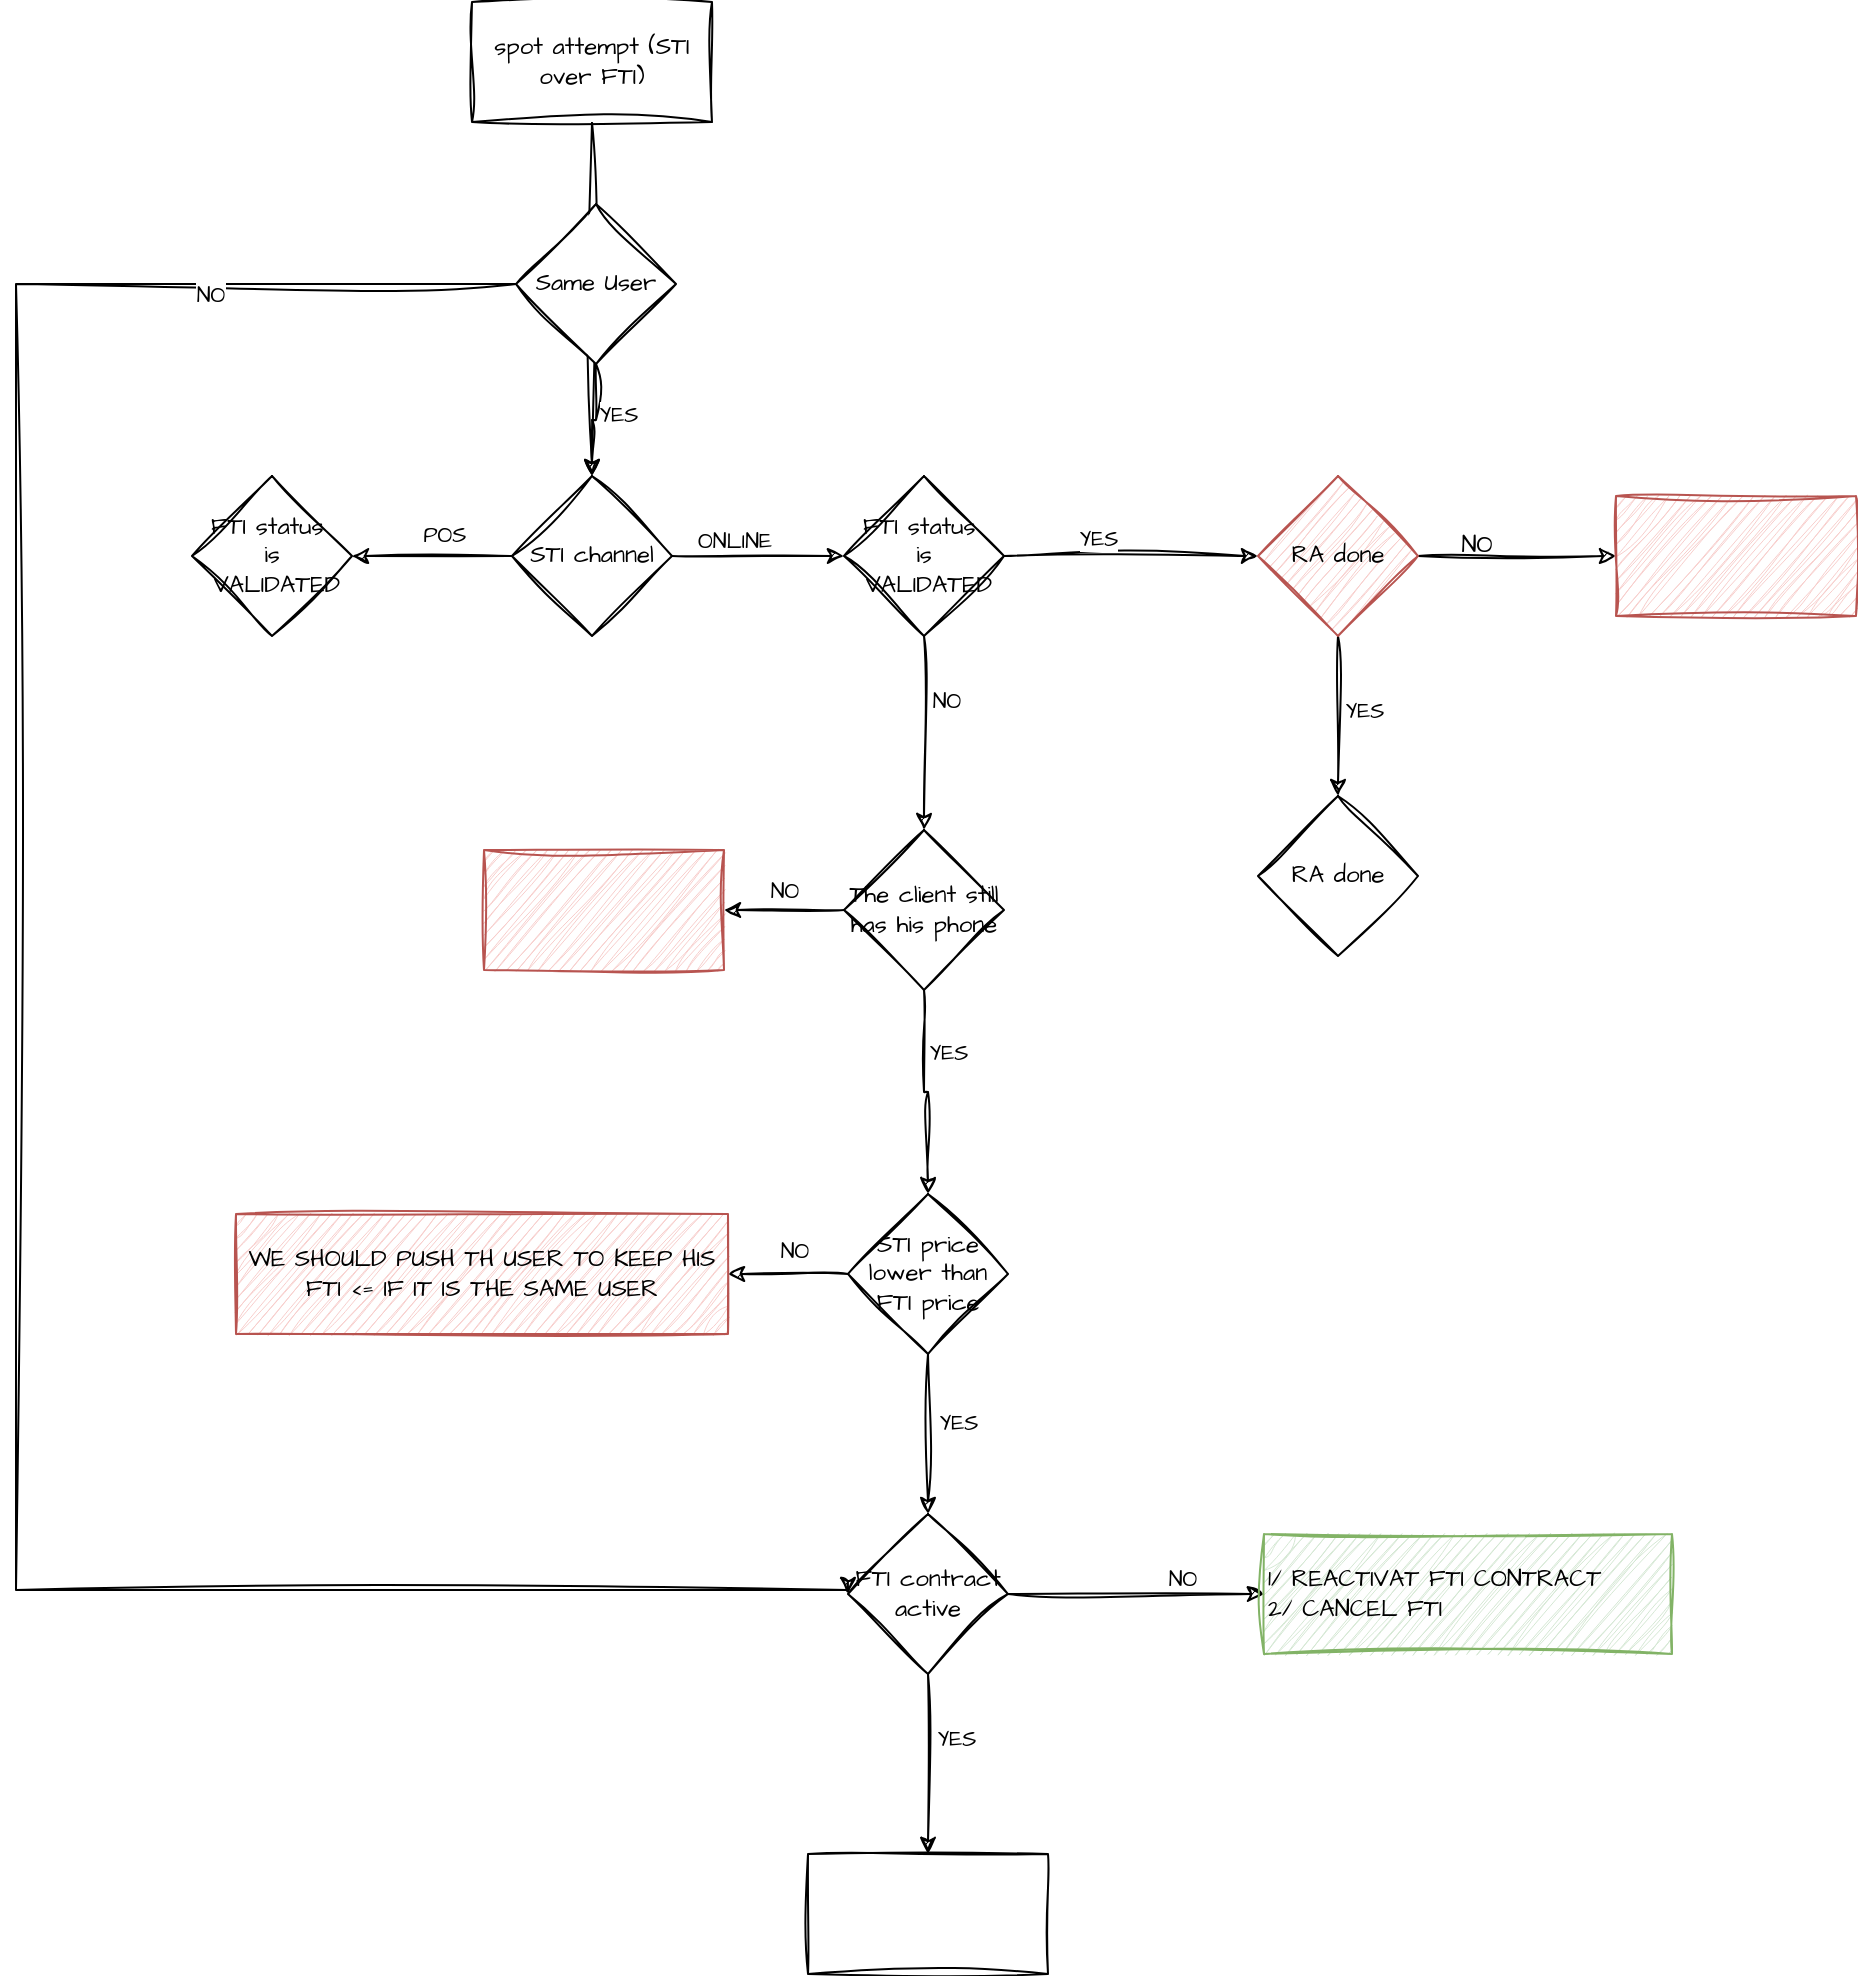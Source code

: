 <mxfile version="24.8.4">
  <diagram name="Page-1" id="BeZhBhm22tUuPhbJwiCz">
    <mxGraphModel dx="1402" dy="663" grid="0" gridSize="10" guides="1" tooltips="1" connect="1" arrows="1" fold="1" page="0" pageScale="1" pageWidth="827" pageHeight="1169" math="0" shadow="0">
      <root>
        <mxCell id="0" />
        <mxCell id="1" parent="0" />
        <mxCell id="caD48K6P7R1hyJkPbGRi-3" value="" style="edgeStyle=orthogonalEdgeStyle;rounded=0;sketch=1;hachureGap=4;jiggle=2;curveFitting=1;orthogonalLoop=1;jettySize=auto;html=1;fontFamily=Architects Daughter;fontSource=https%3A%2F%2Ffonts.googleapis.com%2Fcss%3Ffamily%3DArchitects%2BDaughter;" edge="1" parent="1" source="caD48K6P7R1hyJkPbGRi-1" target="caD48K6P7R1hyJkPbGRi-2">
          <mxGeometry relative="1" as="geometry" />
        </mxCell>
        <mxCell id="caD48K6P7R1hyJkPbGRi-1" value="spot attempt (STI over FTI)" style="rounded=0;whiteSpace=wrap;html=1;sketch=1;hachureGap=4;jiggle=2;curveFitting=1;fontFamily=Architects Daughter;fontSource=https%3A%2F%2Ffonts.googleapis.com%2Fcss%3Ffamily%3DArchitects%2BDaughter;" vertex="1" parent="1">
          <mxGeometry x="204" y="51" width="120" height="60" as="geometry" />
        </mxCell>
        <mxCell id="caD48K6P7R1hyJkPbGRi-5" value="" style="edgeStyle=orthogonalEdgeStyle;rounded=0;sketch=1;hachureGap=4;jiggle=2;curveFitting=1;orthogonalLoop=1;jettySize=auto;html=1;fontFamily=Architects Daughter;fontSource=https%3A%2F%2Ffonts.googleapis.com%2Fcss%3Ffamily%3DArchitects%2BDaughter;" edge="1" parent="1" source="caD48K6P7R1hyJkPbGRi-2" target="caD48K6P7R1hyJkPbGRi-4">
          <mxGeometry relative="1" as="geometry" />
        </mxCell>
        <mxCell id="caD48K6P7R1hyJkPbGRi-6" value="ONLINE" style="edgeLabel;html=1;align=center;verticalAlign=middle;resizable=0;points=[];sketch=1;hachureGap=4;jiggle=2;curveFitting=1;fontFamily=Architects Daughter;fontSource=https%3A%2F%2Ffonts.googleapis.com%2Fcss%3Ffamily%3DArchitects%2BDaughter;" vertex="1" connectable="0" parent="caD48K6P7R1hyJkPbGRi-5">
          <mxGeometry x="-0.23" y="3" relative="1" as="geometry">
            <mxPoint x="-2" y="-5" as="offset" />
          </mxGeometry>
        </mxCell>
        <mxCell id="caD48K6P7R1hyJkPbGRi-8" value="" style="edgeStyle=orthogonalEdgeStyle;rounded=0;sketch=1;hachureGap=4;jiggle=2;curveFitting=1;orthogonalLoop=1;jettySize=auto;html=1;fontFamily=Architects Daughter;fontSource=https%3A%2F%2Ffonts.googleapis.com%2Fcss%3Ffamily%3DArchitects%2BDaughter;" edge="1" parent="1" source="caD48K6P7R1hyJkPbGRi-2" target="caD48K6P7R1hyJkPbGRi-7">
          <mxGeometry relative="1" as="geometry" />
        </mxCell>
        <mxCell id="caD48K6P7R1hyJkPbGRi-9" value="POS" style="edgeLabel;html=1;align=center;verticalAlign=middle;resizable=0;points=[];sketch=1;hachureGap=4;jiggle=2;curveFitting=1;fontFamily=Architects Daughter;fontSource=https%3A%2F%2Ffonts.googleapis.com%2Fcss%3Ffamily%3DArchitects%2BDaughter;" vertex="1" connectable="0" parent="caD48K6P7R1hyJkPbGRi-8">
          <mxGeometry x="-0.245" y="2" relative="1" as="geometry">
            <mxPoint x="-4" y="-13" as="offset" />
          </mxGeometry>
        </mxCell>
        <mxCell id="caD48K6P7R1hyJkPbGRi-2" value="STI channel" style="rhombus;whiteSpace=wrap;html=1;fontFamily=Architects Daughter;rounded=0;sketch=1;hachureGap=4;jiggle=2;curveFitting=1;fontSource=https%3A%2F%2Ffonts.googleapis.com%2Fcss%3Ffamily%3DArchitects%2BDaughter;" vertex="1" parent="1">
          <mxGeometry x="224" y="288" width="80" height="80" as="geometry" />
        </mxCell>
        <mxCell id="caD48K6P7R1hyJkPbGRi-11" value="" style="edgeStyle=orthogonalEdgeStyle;rounded=0;sketch=1;hachureGap=4;jiggle=2;curveFitting=1;orthogonalLoop=1;jettySize=auto;html=1;fontFamily=Architects Daughter;fontSource=https%3A%2F%2Ffonts.googleapis.com%2Fcss%3Ffamily%3DArchitects%2BDaughter;entryX=0;entryY=0.5;entryDx=0;entryDy=0;" edge="1" parent="1" source="caD48K6P7R1hyJkPbGRi-4" target="caD48K6P7R1hyJkPbGRi-15">
          <mxGeometry relative="1" as="geometry">
            <mxPoint x="592" y="328" as="targetPoint" />
          </mxGeometry>
        </mxCell>
        <mxCell id="caD48K6P7R1hyJkPbGRi-12" value="YES" style="edgeLabel;html=1;align=center;verticalAlign=middle;resizable=0;points=[];sketch=1;hachureGap=4;jiggle=2;curveFitting=1;fontFamily=Architects Daughter;fontSource=https%3A%2F%2Ffonts.googleapis.com%2Fcss%3Ffamily%3DArchitects%2BDaughter;" vertex="1" connectable="0" parent="caD48K6P7R1hyJkPbGRi-11">
          <mxGeometry x="-0.269" y="3" relative="1" as="geometry">
            <mxPoint y="-6" as="offset" />
          </mxGeometry>
        </mxCell>
        <mxCell id="caD48K6P7R1hyJkPbGRi-14" value="" style="edgeStyle=orthogonalEdgeStyle;rounded=0;sketch=1;hachureGap=4;jiggle=2;curveFitting=1;orthogonalLoop=1;jettySize=auto;html=1;fontFamily=Architects Daughter;fontSource=https%3A%2F%2Ffonts.googleapis.com%2Fcss%3Ffamily%3DArchitects%2BDaughter;entryX=0.5;entryY=0;entryDx=0;entryDy=0;" edge="1" parent="1" source="caD48K6P7R1hyJkPbGRi-4" target="caD48K6P7R1hyJkPbGRi-23">
          <mxGeometry relative="1" as="geometry">
            <mxPoint x="430" y="456" as="targetPoint" />
          </mxGeometry>
        </mxCell>
        <mxCell id="caD48K6P7R1hyJkPbGRi-22" value="NO" style="edgeLabel;html=1;align=center;verticalAlign=middle;resizable=0;points=[];sketch=1;hachureGap=4;jiggle=2;curveFitting=1;fontFamily=Architects Daughter;fontSource=https%3A%2F%2Ffonts.googleapis.com%2Fcss%3Ffamily%3DArchitects%2BDaughter;" vertex="1" connectable="0" parent="caD48K6P7R1hyJkPbGRi-14">
          <mxGeometry x="-0.35" y="-1" relative="1" as="geometry">
            <mxPoint x="12" as="offset" />
          </mxGeometry>
        </mxCell>
        <mxCell id="caD48K6P7R1hyJkPbGRi-4" value="FTI status&amp;nbsp;&lt;br&gt;is&lt;br&gt;&amp;nbsp;VALIDATED" style="rhombus;whiteSpace=wrap;html=1;fontFamily=Architects Daughter;rounded=0;sketch=1;hachureGap=4;jiggle=2;curveFitting=1;fontSource=https%3A%2F%2Ffonts.googleapis.com%2Fcss%3Ffamily%3DArchitects%2BDaughter;" vertex="1" parent="1">
          <mxGeometry x="390" y="288" width="80" height="80" as="geometry" />
        </mxCell>
        <mxCell id="caD48K6P7R1hyJkPbGRi-7" value="FTI status&amp;nbsp;&lt;br&gt;is&lt;br&gt;&amp;nbsp;VALIDATED" style="rhombus;whiteSpace=wrap;html=1;fontFamily=Architects Daughter;rounded=0;sketch=1;hachureGap=4;jiggle=2;curveFitting=1;fontSource=https%3A%2F%2Ffonts.googleapis.com%2Fcss%3Ffamily%3DArchitects%2BDaughter;" vertex="1" parent="1">
          <mxGeometry x="64" y="288" width="80" height="80" as="geometry" />
        </mxCell>
        <mxCell id="caD48K6P7R1hyJkPbGRi-17" value="" style="edgeStyle=orthogonalEdgeStyle;rounded=0;sketch=1;hachureGap=4;jiggle=2;curveFitting=1;orthogonalLoop=1;jettySize=auto;html=1;fontFamily=Architects Daughter;fontSource=https%3A%2F%2Ffonts.googleapis.com%2Fcss%3Ffamily%3DArchitects%2BDaughter;" edge="1" parent="1" source="caD48K6P7R1hyJkPbGRi-15" target="caD48K6P7R1hyJkPbGRi-16">
          <mxGeometry relative="1" as="geometry" />
        </mxCell>
        <mxCell id="caD48K6P7R1hyJkPbGRi-20" value="" style="edgeStyle=orthogonalEdgeStyle;rounded=0;sketch=1;hachureGap=4;jiggle=2;curveFitting=1;orthogonalLoop=1;jettySize=auto;html=1;fontFamily=Architects Daughter;fontSource=https%3A%2F%2Ffonts.googleapis.com%2Fcss%3Ffamily%3DArchitects%2BDaughter;" edge="1" parent="1" source="caD48K6P7R1hyJkPbGRi-15" target="caD48K6P7R1hyJkPbGRi-19">
          <mxGeometry relative="1" as="geometry" />
        </mxCell>
        <mxCell id="caD48K6P7R1hyJkPbGRi-21" value="YES" style="edgeLabel;html=1;align=center;verticalAlign=middle;resizable=0;points=[];sketch=1;hachureGap=4;jiggle=2;curveFitting=1;fontFamily=Architects Daughter;fontSource=https%3A%2F%2Ffonts.googleapis.com%2Fcss%3Ffamily%3DArchitects%2BDaughter;" vertex="1" connectable="0" parent="caD48K6P7R1hyJkPbGRi-20">
          <mxGeometry x="-0.41" y="-1" relative="1" as="geometry">
            <mxPoint x="14" y="13" as="offset" />
          </mxGeometry>
        </mxCell>
        <mxCell id="caD48K6P7R1hyJkPbGRi-15" value="RA done" style="rhombus;whiteSpace=wrap;html=1;sketch=1;hachureGap=4;jiggle=2;curveFitting=1;fontFamily=Architects Daughter;fontSource=https%3A%2F%2Ffonts.googleapis.com%2Fcss%3Ffamily%3DArchitects%2BDaughter;fillColor=#f8cecc;strokeColor=#b85450;" vertex="1" parent="1">
          <mxGeometry x="597" y="288" width="80" height="80" as="geometry" />
        </mxCell>
        <mxCell id="caD48K6P7R1hyJkPbGRi-16" value="" style="whiteSpace=wrap;html=1;fontFamily=Architects Daughter;sketch=1;hachureGap=4;jiggle=2;curveFitting=1;fontSource=https%3A%2F%2Ffonts.googleapis.com%2Fcss%3Ffamily%3DArchitects%2BDaughter;fillColor=#f8cecc;strokeColor=#b85450;" vertex="1" parent="1">
          <mxGeometry x="776" y="298" width="120" height="60" as="geometry" />
        </mxCell>
        <mxCell id="caD48K6P7R1hyJkPbGRi-18" value="NO" style="text;html=1;align=center;verticalAlign=middle;resizable=0;points=[];autosize=1;strokeColor=none;fillColor=none;fontFamily=Architects Daughter;fontSource=https%3A%2F%2Ffonts.googleapis.com%2Fcss%3Ffamily%3DArchitects%2BDaughter;" vertex="1" parent="1">
          <mxGeometry x="689" y="310" width="34" height="26" as="geometry" />
        </mxCell>
        <mxCell id="caD48K6P7R1hyJkPbGRi-19" value="RA done" style="rhombus;whiteSpace=wrap;html=1;sketch=1;hachureGap=4;jiggle=2;curveFitting=1;fontFamily=Architects Daughter;fontSource=https%3A%2F%2Ffonts.googleapis.com%2Fcss%3Ffamily%3DArchitects%2BDaughter;" vertex="1" parent="1">
          <mxGeometry x="597" y="448" width="80" height="80" as="geometry" />
        </mxCell>
        <mxCell id="caD48K6P7R1hyJkPbGRi-25" value="" style="edgeStyle=orthogonalEdgeStyle;rounded=0;sketch=1;hachureGap=4;jiggle=2;curveFitting=1;orthogonalLoop=1;jettySize=auto;html=1;fontFamily=Architects Daughter;fontSource=https%3A%2F%2Ffonts.googleapis.com%2Fcss%3Ffamily%3DArchitects%2BDaughter;" edge="1" parent="1" source="caD48K6P7R1hyJkPbGRi-23" target="caD48K6P7R1hyJkPbGRi-24">
          <mxGeometry relative="1" as="geometry" />
        </mxCell>
        <mxCell id="caD48K6P7R1hyJkPbGRi-26" value="NO" style="edgeLabel;html=1;align=center;verticalAlign=middle;resizable=0;points=[];sketch=1;hachureGap=4;jiggle=2;curveFitting=1;fontFamily=Architects Daughter;fontSource=https%3A%2F%2Ffonts.googleapis.com%2Fcss%3Ffamily%3DArchitects%2BDaughter;" vertex="1" connectable="0" parent="caD48K6P7R1hyJkPbGRi-25">
          <mxGeometry x="-0.127" y="2" relative="1" as="geometry">
            <mxPoint x="-4" y="-12" as="offset" />
          </mxGeometry>
        </mxCell>
        <mxCell id="caD48K6P7R1hyJkPbGRi-28" value="" style="edgeStyle=orthogonalEdgeStyle;rounded=0;sketch=1;hachureGap=4;jiggle=2;curveFitting=1;orthogonalLoop=1;jettySize=auto;html=1;fontFamily=Architects Daughter;fontSource=https%3A%2F%2Ffonts.googleapis.com%2Fcss%3Ffamily%3DArchitects%2BDaughter;entryX=0.5;entryY=0;entryDx=0;entryDy=0;" edge="1" parent="1" source="caD48K6P7R1hyJkPbGRi-23" target="caD48K6P7R1hyJkPbGRi-30">
          <mxGeometry relative="1" as="geometry">
            <mxPoint x="430" y="635" as="targetPoint" />
          </mxGeometry>
        </mxCell>
        <mxCell id="caD48K6P7R1hyJkPbGRi-29" value="YES" style="edgeLabel;html=1;align=center;verticalAlign=middle;resizable=0;points=[];sketch=1;hachureGap=4;jiggle=2;curveFitting=1;fontFamily=Architects Daughter;fontSource=https%3A%2F%2Ffonts.googleapis.com%2Fcss%3Ffamily%3DArchitects%2BDaughter;" vertex="1" connectable="0" parent="caD48K6P7R1hyJkPbGRi-28">
          <mxGeometry x="-0.382" y="2" relative="1" as="geometry">
            <mxPoint x="10" y="-1" as="offset" />
          </mxGeometry>
        </mxCell>
        <mxCell id="caD48K6P7R1hyJkPbGRi-23" value="The client still has his phone" style="rhombus;whiteSpace=wrap;html=1;sketch=1;hachureGap=4;jiggle=2;curveFitting=1;fontFamily=Architects Daughter;fontSource=https%3A%2F%2Ffonts.googleapis.com%2Fcss%3Ffamily%3DArchitects%2BDaughter;" vertex="1" parent="1">
          <mxGeometry x="390" y="465" width="80" height="80" as="geometry" />
        </mxCell>
        <mxCell id="caD48K6P7R1hyJkPbGRi-24" value="" style="whiteSpace=wrap;html=1;fontFamily=Architects Daughter;sketch=1;hachureGap=4;jiggle=2;curveFitting=1;fontSource=https%3A%2F%2Ffonts.googleapis.com%2Fcss%3Ffamily%3DArchitects%2BDaughter;fillColor=#f8cecc;strokeColor=#b85450;" vertex="1" parent="1">
          <mxGeometry x="210" y="475" width="120" height="60" as="geometry" />
        </mxCell>
        <mxCell id="caD48K6P7R1hyJkPbGRi-33" value="" style="edgeStyle=orthogonalEdgeStyle;rounded=0;sketch=1;hachureGap=4;jiggle=2;curveFitting=1;orthogonalLoop=1;jettySize=auto;html=1;fontFamily=Architects Daughter;fontSource=https%3A%2F%2Ffonts.googleapis.com%2Fcss%3Ffamily%3DArchitects%2BDaughter;" edge="1" parent="1" source="caD48K6P7R1hyJkPbGRi-30" target="caD48K6P7R1hyJkPbGRi-32">
          <mxGeometry relative="1" as="geometry" />
        </mxCell>
        <mxCell id="caD48K6P7R1hyJkPbGRi-34" value="NO" style="edgeLabel;html=1;align=center;verticalAlign=middle;resizable=0;points=[];sketch=1;hachureGap=4;jiggle=2;curveFitting=1;fontFamily=Architects Daughter;fontSource=https%3A%2F%2Ffonts.googleapis.com%2Fcss%3Ffamily%3DArchitects%2BDaughter;" vertex="1" connectable="0" parent="caD48K6P7R1hyJkPbGRi-33">
          <mxGeometry x="-0.293" relative="1" as="geometry">
            <mxPoint x="-6" y="-12" as="offset" />
          </mxGeometry>
        </mxCell>
        <mxCell id="caD48K6P7R1hyJkPbGRi-36" value="" style="edgeStyle=orthogonalEdgeStyle;rounded=0;sketch=1;hachureGap=4;jiggle=2;curveFitting=1;orthogonalLoop=1;jettySize=auto;html=1;fontFamily=Architects Daughter;fontSource=https%3A%2F%2Ffonts.googleapis.com%2Fcss%3Ffamily%3DArchitects%2BDaughter;" edge="1" parent="1" source="caD48K6P7R1hyJkPbGRi-30" target="caD48K6P7R1hyJkPbGRi-35">
          <mxGeometry relative="1" as="geometry" />
        </mxCell>
        <mxCell id="caD48K6P7R1hyJkPbGRi-37" value="YES" style="edgeLabel;html=1;align=center;verticalAlign=middle;resizable=0;points=[];sketch=1;hachureGap=4;jiggle=2;curveFitting=1;fontFamily=Architects Daughter;fontSource=https%3A%2F%2Ffonts.googleapis.com%2Fcss%3Ffamily%3DArchitects%2BDaughter;" vertex="1" connectable="0" parent="caD48K6P7R1hyJkPbGRi-36">
          <mxGeometry x="-0.125" y="3" relative="1" as="geometry">
            <mxPoint x="12" y="-1" as="offset" />
          </mxGeometry>
        </mxCell>
        <mxCell id="caD48K6P7R1hyJkPbGRi-30" value="STI price lower than FTI price" style="rhombus;whiteSpace=wrap;html=1;sketch=1;hachureGap=4;jiggle=2;curveFitting=1;fontFamily=Architects Daughter;fontSource=https%3A%2F%2Ffonts.googleapis.com%2Fcss%3Ffamily%3DArchitects%2BDaughter;" vertex="1" parent="1">
          <mxGeometry x="392" y="647" width="80" height="80" as="geometry" />
        </mxCell>
        <mxCell id="caD48K6P7R1hyJkPbGRi-32" value="WE SHOULD PUSH TH USER TO KEEP HIS FTI &amp;lt;= IF IT IS THE SAME USER" style="whiteSpace=wrap;html=1;fontFamily=Architects Daughter;sketch=1;hachureGap=4;jiggle=2;curveFitting=1;fontSource=https%3A%2F%2Ffonts.googleapis.com%2Fcss%3Ffamily%3DArchitects%2BDaughter;fillColor=#f8cecc;strokeColor=#b85450;" vertex="1" parent="1">
          <mxGeometry x="86" y="657" width="246" height="60" as="geometry" />
        </mxCell>
        <mxCell id="caD48K6P7R1hyJkPbGRi-39" value="" style="edgeStyle=orthogonalEdgeStyle;rounded=0;sketch=1;hachureGap=4;jiggle=2;curveFitting=1;orthogonalLoop=1;jettySize=auto;html=1;fontFamily=Architects Daughter;fontSource=https%3A%2F%2Ffonts.googleapis.com%2Fcss%3Ffamily%3DArchitects%2BDaughter;" edge="1" parent="1" source="caD48K6P7R1hyJkPbGRi-35" target="caD48K6P7R1hyJkPbGRi-38">
          <mxGeometry relative="1" as="geometry">
            <mxPoint x="774" y="834" as="sourcePoint" />
          </mxGeometry>
        </mxCell>
        <mxCell id="caD48K6P7R1hyJkPbGRi-40" value="NO" style="edgeLabel;html=1;align=center;verticalAlign=middle;resizable=0;points=[];sketch=1;hachureGap=4;jiggle=2;curveFitting=1;fontFamily=Architects Daughter;fontSource=https%3A%2F%2Ffonts.googleapis.com%2Fcss%3Ffamily%3DArchitects%2BDaughter;" vertex="1" connectable="0" parent="caD48K6P7R1hyJkPbGRi-39">
          <mxGeometry x="0.24" y="-3" relative="1" as="geometry">
            <mxPoint x="7" y="-11" as="offset" />
          </mxGeometry>
        </mxCell>
        <mxCell id="caD48K6P7R1hyJkPbGRi-42" value="" style="edgeStyle=orthogonalEdgeStyle;rounded=0;sketch=1;hachureGap=4;jiggle=2;curveFitting=1;orthogonalLoop=1;jettySize=auto;html=1;fontFamily=Architects Daughter;fontSource=https%3A%2F%2Ffonts.googleapis.com%2Fcss%3Ffamily%3DArchitects%2BDaughter;" edge="1" parent="1" source="caD48K6P7R1hyJkPbGRi-35" target="caD48K6P7R1hyJkPbGRi-41">
          <mxGeometry relative="1" as="geometry" />
        </mxCell>
        <mxCell id="caD48K6P7R1hyJkPbGRi-43" value="YES" style="edgeLabel;html=1;align=center;verticalAlign=middle;resizable=0;points=[];sketch=1;hachureGap=4;jiggle=2;curveFitting=1;fontFamily=Architects Daughter;fontSource=https%3A%2F%2Ffonts.googleapis.com%2Fcss%3Ffamily%3DArchitects%2BDaughter;" vertex="1" connectable="0" parent="caD48K6P7R1hyJkPbGRi-42">
          <mxGeometry x="-0.298" y="3" relative="1" as="geometry">
            <mxPoint x="11" as="offset" />
          </mxGeometry>
        </mxCell>
        <mxCell id="caD48K6P7R1hyJkPbGRi-35" value="FTI contract active" style="rhombus;whiteSpace=wrap;html=1;sketch=1;hachureGap=4;jiggle=2;curveFitting=1;fontFamily=Architects Daughter;fontSource=https%3A%2F%2Ffonts.googleapis.com%2Fcss%3Ffamily%3DArchitects%2BDaughter;" vertex="1" parent="1">
          <mxGeometry x="392" y="807" width="80" height="80" as="geometry" />
        </mxCell>
        <mxCell id="caD48K6P7R1hyJkPbGRi-38" value="1/ REACTIVAT FTI CONTRACT&lt;br&gt;2/ CANCEL FTI" style="whiteSpace=wrap;html=1;fontFamily=Architects Daughter;sketch=1;hachureGap=4;jiggle=2;curveFitting=1;fontSource=https%3A%2F%2Ffonts.googleapis.com%2Fcss%3Ffamily%3DArchitects%2BDaughter;fillColor=#d5e8d4;strokeColor=#82b366;align=left;" vertex="1" parent="1">
          <mxGeometry x="600" y="817" width="204" height="60" as="geometry" />
        </mxCell>
        <mxCell id="caD48K6P7R1hyJkPbGRi-41" value="" style="whiteSpace=wrap;html=1;fontFamily=Architects Daughter;sketch=1;hachureGap=4;jiggle=2;curveFitting=1;fontSource=https%3A%2F%2Ffonts.googleapis.com%2Fcss%3Ffamily%3DArchitects%2BDaughter;" vertex="1" parent="1">
          <mxGeometry x="372" y="977" width="120" height="60" as="geometry" />
        </mxCell>
        <mxCell id="caD48K6P7R1hyJkPbGRi-45" value="" style="edgeStyle=orthogonalEdgeStyle;rounded=0;sketch=1;hachureGap=4;jiggle=2;curveFitting=1;orthogonalLoop=1;jettySize=auto;html=1;fontFamily=Architects Daughter;fontSource=https%3A%2F%2Ffonts.googleapis.com%2Fcss%3Ffamily%3DArchitects%2BDaughter;" edge="1" parent="1" source="caD48K6P7R1hyJkPbGRi-44" target="caD48K6P7R1hyJkPbGRi-2">
          <mxGeometry relative="1" as="geometry" />
        </mxCell>
        <mxCell id="caD48K6P7R1hyJkPbGRi-46" value="YES" style="edgeLabel;html=1;align=center;verticalAlign=middle;resizable=0;points=[];sketch=1;hachureGap=4;jiggle=2;curveFitting=1;fontFamily=Architects Daughter;fontSource=https%3A%2F%2Ffonts.googleapis.com%2Fcss%3Ffamily%3DArchitects%2BDaughter;" vertex="1" connectable="0" parent="caD48K6P7R1hyJkPbGRi-45">
          <mxGeometry x="-0.076" relative="1" as="geometry">
            <mxPoint x="11" y="-2" as="offset" />
          </mxGeometry>
        </mxCell>
        <mxCell id="caD48K6P7R1hyJkPbGRi-50" style="edgeStyle=orthogonalEdgeStyle;rounded=0;sketch=1;hachureGap=4;jiggle=2;curveFitting=1;orthogonalLoop=1;jettySize=auto;html=1;fontFamily=Architects Daughter;fontSource=https%3A%2F%2Ffonts.googleapis.com%2Fcss%3Ffamily%3DArchitects%2BDaughter;entryX=0;entryY=0.5;entryDx=0;entryDy=0;exitX=0;exitY=0.5;exitDx=0;exitDy=0;" edge="1" parent="1" source="caD48K6P7R1hyJkPbGRi-44" target="caD48K6P7R1hyJkPbGRi-35">
          <mxGeometry relative="1" as="geometry">
            <mxPoint x="-100" y="213" as="sourcePoint" />
            <mxPoint x="26" y="828" as="targetPoint" />
            <Array as="points">
              <mxPoint x="-24" y="192" />
              <mxPoint x="-24" y="845" />
              <mxPoint x="392" y="845" />
            </Array>
          </mxGeometry>
        </mxCell>
        <mxCell id="caD48K6P7R1hyJkPbGRi-52" value="NO" style="edgeLabel;html=1;align=center;verticalAlign=middle;resizable=0;points=[];sketch=1;hachureGap=4;jiggle=2;curveFitting=1;fontFamily=Architects Daughter;fontSource=https%3A%2F%2Ffonts.googleapis.com%2Fcss%3Ffamily%3DArchitects%2BDaughter;" vertex="1" connectable="0" parent="caD48K6P7R1hyJkPbGRi-50">
          <mxGeometry x="-0.768" y="5" relative="1" as="geometry">
            <mxPoint as="offset" />
          </mxGeometry>
        </mxCell>
        <mxCell id="caD48K6P7R1hyJkPbGRi-44" value="Same User" style="rhombus;whiteSpace=wrap;html=1;sketch=1;hachureGap=4;jiggle=2;curveFitting=1;fontFamily=Architects Daughter;fontSource=https%3A%2F%2Ffonts.googleapis.com%2Fcss%3Ffamily%3DArchitects%2BDaughter;" vertex="1" parent="1">
          <mxGeometry x="226" y="152" width="80" height="80" as="geometry" />
        </mxCell>
      </root>
    </mxGraphModel>
  </diagram>
</mxfile>
